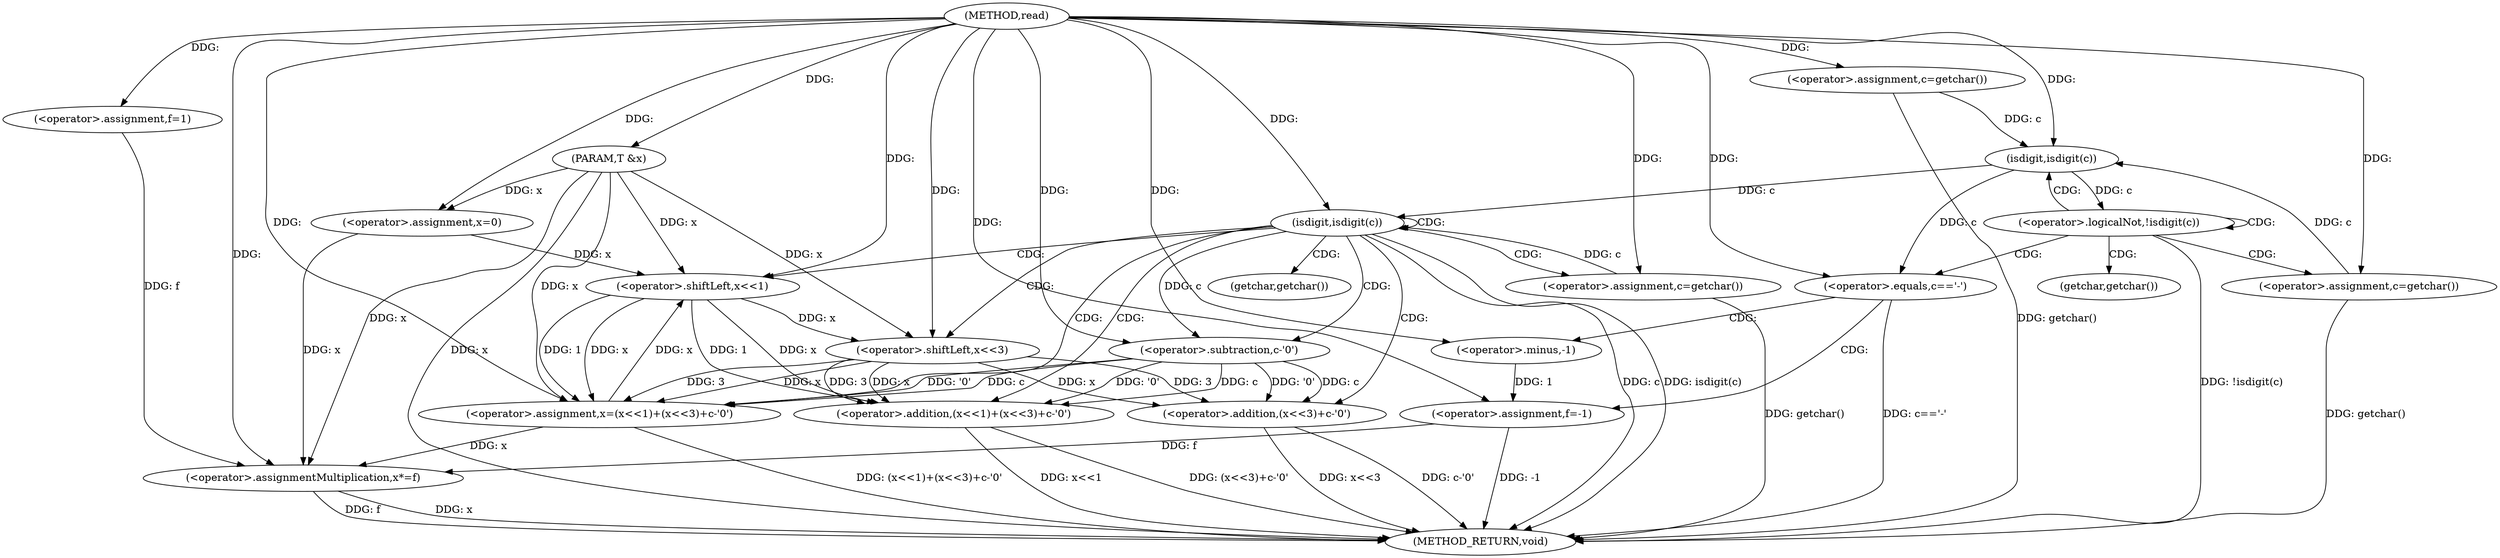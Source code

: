 digraph "read" {  
"1000103" [label = "(METHOD,read)" ]
"1000154" [label = "(METHOD_RETURN,void)" ]
"1000104" [label = "(PARAM,T &x)" ]
"1000106" [label = "(<operator>.assignment,x=0)" ]
"1000110" [label = "(<operator>.assignment,f=1)" ]
"1000114" [label = "(<operator>.assignment,c=getchar())" ]
"1000151" [label = "(<operator>.assignmentMultiplication,x*=f)" ]
"1000118" [label = "(<operator>.logicalNot,!isdigit(c))" ]
"1000121" [label = "(<operator>.assignment,c=getchar())" ]
"1000133" [label = "(isdigit,isdigit(c))" ]
"1000135" [label = "(<operator>.assignment,c=getchar())" ]
"1000138" [label = "(<operator>.assignment,x=(x<<1)+(x<<3)+c-'0')" ]
"1000125" [label = "(<operator>.equals,c=='-')" ]
"1000128" [label = "(<operator>.assignment,f=-1)" ]
"1000119" [label = "(isdigit,isdigit(c))" ]
"1000140" [label = "(<operator>.addition,(x<<1)+(x<<3)+c-'0')" ]
"1000130" [label = "(<operator>.minus,-1)" ]
"1000141" [label = "(<operator>.shiftLeft,x<<1)" ]
"1000144" [label = "(<operator>.addition,(x<<3)+c-'0')" ]
"1000145" [label = "(<operator>.shiftLeft,x<<3)" ]
"1000148" [label = "(<operator>.subtraction,c-'0')" ]
"1000123" [label = "(getchar,getchar())" ]
"1000137" [label = "(getchar,getchar())" ]
  "1000104" -> "1000154"  [ label = "DDG: x"] 
  "1000114" -> "1000154"  [ label = "DDG: getchar()"] 
  "1000118" -> "1000154"  [ label = "DDG: !isdigit(c)"] 
  "1000133" -> "1000154"  [ label = "DDG: c"] 
  "1000133" -> "1000154"  [ label = "DDG: isdigit(c)"] 
  "1000151" -> "1000154"  [ label = "DDG: x"] 
  "1000151" -> "1000154"  [ label = "DDG: f"] 
  "1000140" -> "1000154"  [ label = "DDG: x<<1"] 
  "1000144" -> "1000154"  [ label = "DDG: x<<3"] 
  "1000144" -> "1000154"  [ label = "DDG: c-'0'"] 
  "1000140" -> "1000154"  [ label = "DDG: (x<<3)+c-'0'"] 
  "1000138" -> "1000154"  [ label = "DDG: (x<<1)+(x<<3)+c-'0'"] 
  "1000135" -> "1000154"  [ label = "DDG: getchar()"] 
  "1000125" -> "1000154"  [ label = "DDG: c=='-'"] 
  "1000128" -> "1000154"  [ label = "DDG: -1"] 
  "1000121" -> "1000154"  [ label = "DDG: getchar()"] 
  "1000103" -> "1000104"  [ label = "DDG: "] 
  "1000103" -> "1000106"  [ label = "DDG: "] 
  "1000103" -> "1000110"  [ label = "DDG: "] 
  "1000103" -> "1000114"  [ label = "DDG: "] 
  "1000110" -> "1000151"  [ label = "DDG: f"] 
  "1000128" -> "1000151"  [ label = "DDG: f"] 
  "1000103" -> "1000151"  [ label = "DDG: "] 
  "1000104" -> "1000106"  [ label = "DDG: x"] 
  "1000103" -> "1000121"  [ label = "DDG: "] 
  "1000103" -> "1000135"  [ label = "DDG: "] 
  "1000141" -> "1000138"  [ label = "DDG: x"] 
  "1000141" -> "1000138"  [ label = "DDG: 1"] 
  "1000148" -> "1000138"  [ label = "DDG: '0'"] 
  "1000148" -> "1000138"  [ label = "DDG: c"] 
  "1000145" -> "1000138"  [ label = "DDG: x"] 
  "1000145" -> "1000138"  [ label = "DDG: 3"] 
  "1000106" -> "1000151"  [ label = "DDG: x"] 
  "1000138" -> "1000151"  [ label = "DDG: x"] 
  "1000104" -> "1000151"  [ label = "DDG: x"] 
  "1000119" -> "1000118"  [ label = "DDG: c"] 
  "1000130" -> "1000128"  [ label = "DDG: 1"] 
  "1000119" -> "1000133"  [ label = "DDG: c"] 
  "1000135" -> "1000133"  [ label = "DDG: c"] 
  "1000103" -> "1000133"  [ label = "DDG: "] 
  "1000104" -> "1000138"  [ label = "DDG: x"] 
  "1000103" -> "1000138"  [ label = "DDG: "] 
  "1000114" -> "1000119"  [ label = "DDG: c"] 
  "1000121" -> "1000119"  [ label = "DDG: c"] 
  "1000103" -> "1000119"  [ label = "DDG: "] 
  "1000119" -> "1000125"  [ label = "DDG: c"] 
  "1000103" -> "1000125"  [ label = "DDG: "] 
  "1000103" -> "1000128"  [ label = "DDG: "] 
  "1000141" -> "1000140"  [ label = "DDG: x"] 
  "1000141" -> "1000140"  [ label = "DDG: 1"] 
  "1000148" -> "1000140"  [ label = "DDG: '0'"] 
  "1000148" -> "1000140"  [ label = "DDG: c"] 
  "1000145" -> "1000140"  [ label = "DDG: x"] 
  "1000145" -> "1000140"  [ label = "DDG: 3"] 
  "1000103" -> "1000130"  [ label = "DDG: "] 
  "1000106" -> "1000141"  [ label = "DDG: x"] 
  "1000138" -> "1000141"  [ label = "DDG: x"] 
  "1000104" -> "1000141"  [ label = "DDG: x"] 
  "1000103" -> "1000141"  [ label = "DDG: "] 
  "1000145" -> "1000144"  [ label = "DDG: x"] 
  "1000145" -> "1000144"  [ label = "DDG: 3"] 
  "1000148" -> "1000144"  [ label = "DDG: '0'"] 
  "1000148" -> "1000144"  [ label = "DDG: c"] 
  "1000141" -> "1000145"  [ label = "DDG: x"] 
  "1000104" -> "1000145"  [ label = "DDG: x"] 
  "1000103" -> "1000145"  [ label = "DDG: "] 
  "1000133" -> "1000148"  [ label = "DDG: c"] 
  "1000103" -> "1000148"  [ label = "DDG: "] 
  "1000118" -> "1000121"  [ label = "CDG: "] 
  "1000118" -> "1000125"  [ label = "CDG: "] 
  "1000118" -> "1000123"  [ label = "CDG: "] 
  "1000118" -> "1000119"  [ label = "CDG: "] 
  "1000118" -> "1000118"  [ label = "CDG: "] 
  "1000133" -> "1000137"  [ label = "CDG: "] 
  "1000133" -> "1000141"  [ label = "CDG: "] 
  "1000133" -> "1000145"  [ label = "CDG: "] 
  "1000133" -> "1000135"  [ label = "CDG: "] 
  "1000133" -> "1000148"  [ label = "CDG: "] 
  "1000133" -> "1000133"  [ label = "CDG: "] 
  "1000133" -> "1000144"  [ label = "CDG: "] 
  "1000133" -> "1000140"  [ label = "CDG: "] 
  "1000133" -> "1000138"  [ label = "CDG: "] 
  "1000125" -> "1000128"  [ label = "CDG: "] 
  "1000125" -> "1000130"  [ label = "CDG: "] 
}
